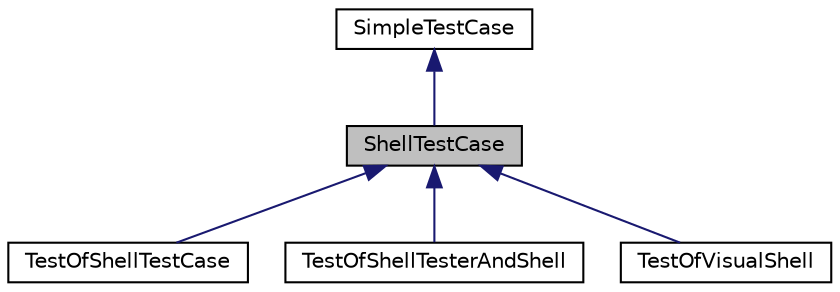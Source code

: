 digraph "ShellTestCase"
{
  edge [fontname="Helvetica",fontsize="10",labelfontname="Helvetica",labelfontsize="10"];
  node [fontname="Helvetica",fontsize="10",shape=record];
  Node1 [label="ShellTestCase",height=0.2,width=0.4,color="black", fillcolor="grey75", style="filled" fontcolor="black"];
  Node2 -> Node1 [dir="back",color="midnightblue",fontsize="10",style="solid",fontname="Helvetica"];
  Node2 [label="SimpleTestCase",height=0.2,width=0.4,color="black", fillcolor="white", style="filled",URL="$class_simple_test_case.html"];
  Node1 -> Node3 [dir="back",color="midnightblue",fontsize="10",style="solid",fontname="Helvetica"];
  Node3 [label="TestOfShellTestCase",height=0.2,width=0.4,color="black", fillcolor="white", style="filled",URL="$class_test_of_shell_test_case.html"];
  Node1 -> Node4 [dir="back",color="midnightblue",fontsize="10",style="solid",fontname="Helvetica"];
  Node4 [label="TestOfShellTesterAndShell",height=0.2,width=0.4,color="black", fillcolor="white", style="filled",URL="$class_test_of_shell_tester_and_shell.html"];
  Node1 -> Node5 [dir="back",color="midnightblue",fontsize="10",style="solid",fontname="Helvetica"];
  Node5 [label="TestOfVisualShell",height=0.2,width=0.4,color="black", fillcolor="white", style="filled",URL="$class_test_of_visual_shell.html"];
}
